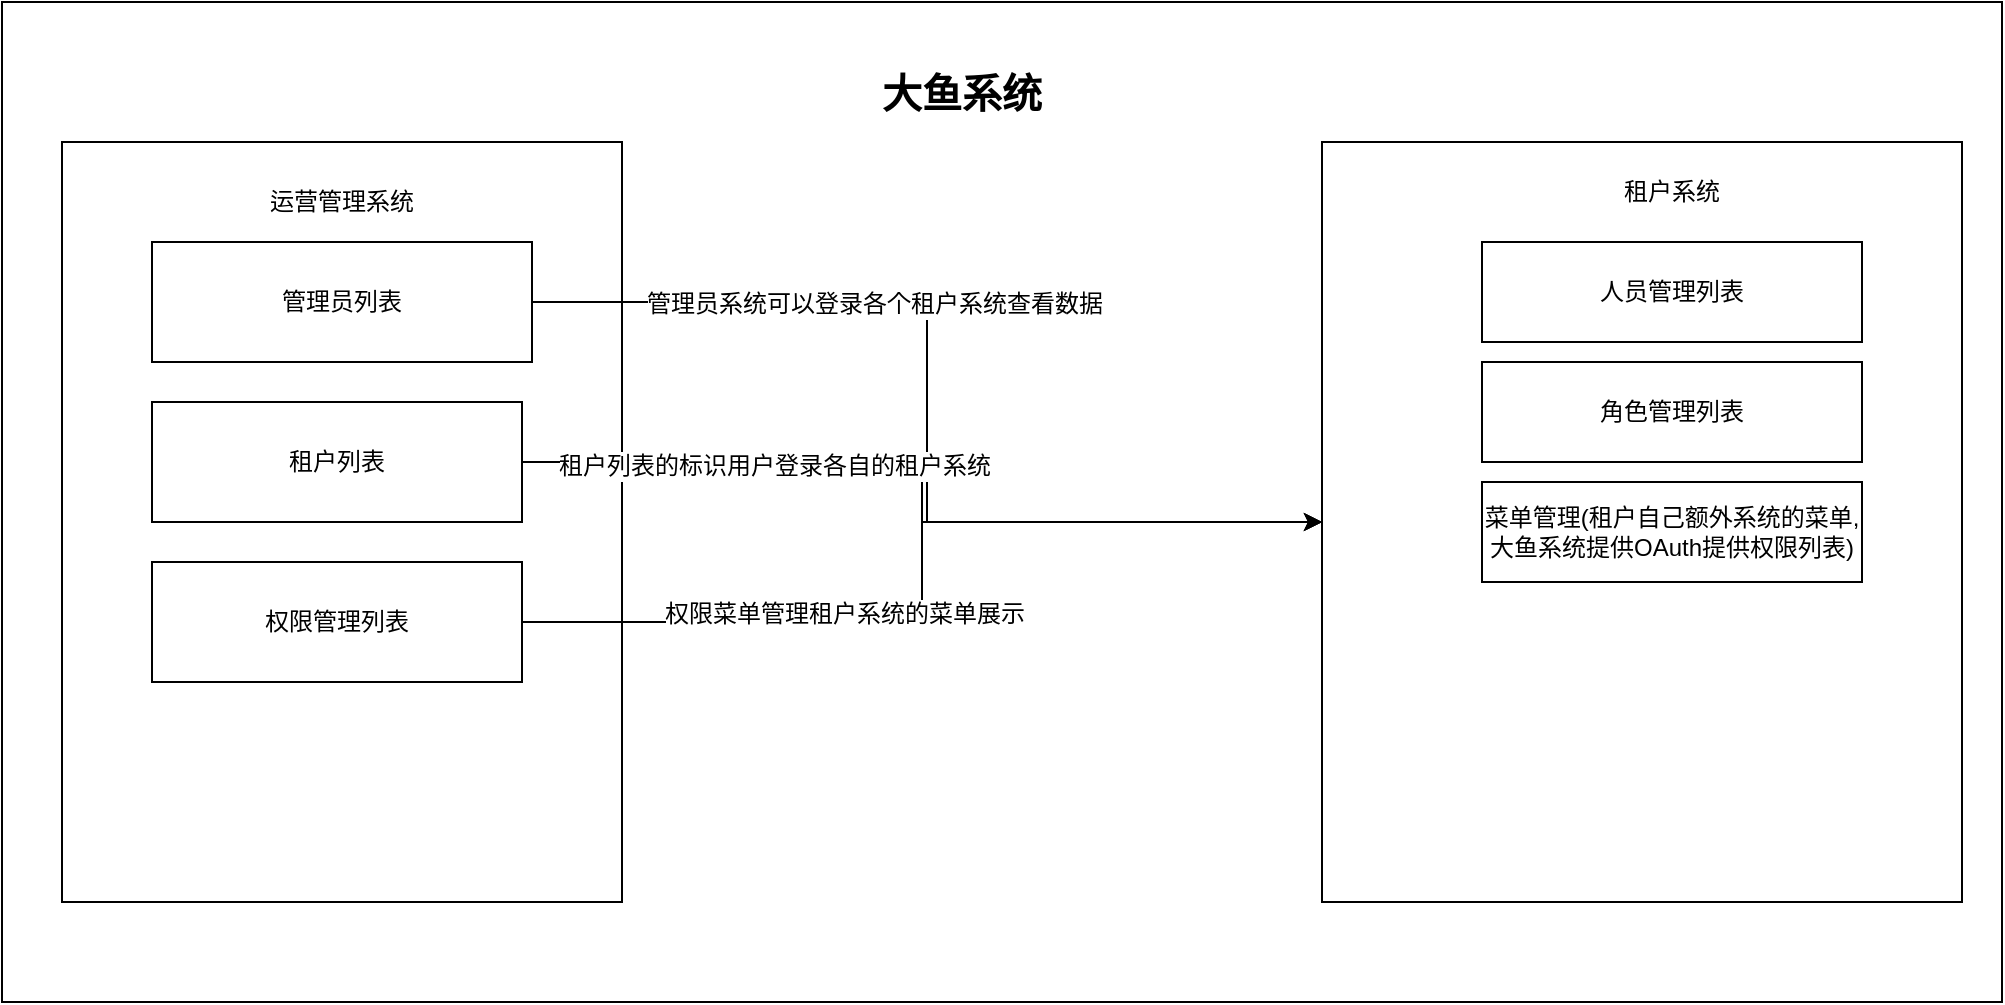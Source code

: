 <mxfile version="12.8.5" type="github">
  <diagram id="nYjnb1gJ_s1BvtdNdWJE" name="第 1 页">
    <mxGraphModel dx="1381" dy="765" grid="1" gridSize="10" guides="1" tooltips="1" connect="1" arrows="1" fold="1" page="1" pageScale="1" pageWidth="827" pageHeight="1169" math="0" shadow="0">
      <root>
        <mxCell id="0" />
        <mxCell id="1" parent="0" />
        <mxCell id="IgNf1-hUJxuoTdSNulPO-2" value="" style="rounded=0;whiteSpace=wrap;html=1;" vertex="1" parent="1">
          <mxGeometry x="200" y="110" width="1000" height="500" as="geometry" />
        </mxCell>
        <mxCell id="IgNf1-hUJxuoTdSNulPO-3" value="&lt;b&gt;&lt;font style=&quot;font-size: 20px&quot;&gt;大鱼系统&lt;/font&gt;&lt;/b&gt;" style="rounded=0;whiteSpace=wrap;html=1;strokeColor=none;" vertex="1" parent="1">
          <mxGeometry x="520" y="130" width="320" height="50" as="geometry" />
        </mxCell>
        <mxCell id="IgNf1-hUJxuoTdSNulPO-4" value="" style="rounded=0;whiteSpace=wrap;html=1;" vertex="1" parent="1">
          <mxGeometry x="230" y="180" width="280" height="380" as="geometry" />
        </mxCell>
        <mxCell id="IgNf1-hUJxuoTdSNulPO-5" value="" style="rounded=0;whiteSpace=wrap;html=1;" vertex="1" parent="1">
          <mxGeometry x="860" y="180" width="320" height="380" as="geometry" />
        </mxCell>
        <mxCell id="IgNf1-hUJxuoTdSNulPO-6" value="运营管理系统" style="rounded=0;whiteSpace=wrap;html=1;strokeColor=none;" vertex="1" parent="1">
          <mxGeometry x="295" y="190" width="150" height="40" as="geometry" />
        </mxCell>
        <mxCell id="IgNf1-hUJxuoTdSNulPO-7" value="租户系统" style="rounded=0;whiteSpace=wrap;html=1;strokeColor=none;" vertex="1" parent="1">
          <mxGeometry x="960" y="190" width="150" height="30" as="geometry" />
        </mxCell>
        <mxCell id="IgNf1-hUJxuoTdSNulPO-17" style="edgeStyle=orthogonalEdgeStyle;rounded=0;orthogonalLoop=1;jettySize=auto;html=1;exitX=1;exitY=0.5;exitDx=0;exitDy=0;entryX=0;entryY=0.5;entryDx=0;entryDy=0;" edge="1" parent="1" source="IgNf1-hUJxuoTdSNulPO-8" target="IgNf1-hUJxuoTdSNulPO-5">
          <mxGeometry relative="1" as="geometry" />
        </mxCell>
        <mxCell id="IgNf1-hUJxuoTdSNulPO-18" value="管理员系统可以登录各个租户系统查看数据" style="text;html=1;align=center;verticalAlign=middle;resizable=0;points=[];labelBackgroundColor=#ffffff;" vertex="1" connectable="0" parent="IgNf1-hUJxuoTdSNulPO-17">
          <mxGeometry x="-0.323" y="-1" relative="1" as="geometry">
            <mxPoint as="offset" />
          </mxGeometry>
        </mxCell>
        <mxCell id="IgNf1-hUJxuoTdSNulPO-8" value="管理员列表" style="rounded=0;whiteSpace=wrap;html=1;" vertex="1" parent="1">
          <mxGeometry x="275" y="230" width="190" height="60" as="geometry" />
        </mxCell>
        <mxCell id="IgNf1-hUJxuoTdSNulPO-19" style="edgeStyle=orthogonalEdgeStyle;rounded=0;orthogonalLoop=1;jettySize=auto;html=1;entryX=0;entryY=0.5;entryDx=0;entryDy=0;" edge="1" parent="1" source="IgNf1-hUJxuoTdSNulPO-9" target="IgNf1-hUJxuoTdSNulPO-5">
          <mxGeometry relative="1" as="geometry" />
        </mxCell>
        <mxCell id="IgNf1-hUJxuoTdSNulPO-20" value="租户列表的标识用户登录各自的租户系统" style="text;html=1;align=center;verticalAlign=middle;resizable=0;points=[];labelBackgroundColor=#ffffff;" vertex="1" connectable="0" parent="IgNf1-hUJxuoTdSNulPO-19">
          <mxGeometry x="-0.414" y="-2" relative="1" as="geometry">
            <mxPoint as="offset" />
          </mxGeometry>
        </mxCell>
        <mxCell id="IgNf1-hUJxuoTdSNulPO-9" value="租户列表" style="rounded=0;whiteSpace=wrap;html=1;" vertex="1" parent="1">
          <mxGeometry x="275" y="310" width="185" height="60" as="geometry" />
        </mxCell>
        <mxCell id="IgNf1-hUJxuoTdSNulPO-21" style="edgeStyle=orthogonalEdgeStyle;rounded=0;orthogonalLoop=1;jettySize=auto;html=1;entryX=0;entryY=0.5;entryDx=0;entryDy=0;" edge="1" parent="1" source="IgNf1-hUJxuoTdSNulPO-10" target="IgNf1-hUJxuoTdSNulPO-5">
          <mxGeometry relative="1" as="geometry" />
        </mxCell>
        <mxCell id="IgNf1-hUJxuoTdSNulPO-22" value="权限菜单管理租户系统的菜单展示" style="text;html=1;align=center;verticalAlign=middle;resizable=0;points=[];labelBackgroundColor=#ffffff;" vertex="1" connectable="0" parent="IgNf1-hUJxuoTdSNulPO-21">
          <mxGeometry x="-0.284" y="4" relative="1" as="geometry">
            <mxPoint as="offset" />
          </mxGeometry>
        </mxCell>
        <mxCell id="IgNf1-hUJxuoTdSNulPO-10" value="权限管理列表" style="rounded=0;whiteSpace=wrap;html=1;" vertex="1" parent="1">
          <mxGeometry x="275" y="390" width="185" height="60" as="geometry" />
        </mxCell>
        <mxCell id="IgNf1-hUJxuoTdSNulPO-12" value="人员管理列表" style="rounded=0;whiteSpace=wrap;html=1;" vertex="1" parent="1">
          <mxGeometry x="940" y="230" width="190" height="50" as="geometry" />
        </mxCell>
        <mxCell id="IgNf1-hUJxuoTdSNulPO-13" value="角色管理列表" style="rounded=0;whiteSpace=wrap;html=1;" vertex="1" parent="1">
          <mxGeometry x="940" y="290" width="190" height="50" as="geometry" />
        </mxCell>
        <mxCell id="IgNf1-hUJxuoTdSNulPO-15" value="菜单管理(租户自己额外系统的菜单,大鱼系统提供OAuth提供权限列表)" style="rounded=0;whiteSpace=wrap;html=1;" vertex="1" parent="1">
          <mxGeometry x="940" y="350" width="190" height="50" as="geometry" />
        </mxCell>
      </root>
    </mxGraphModel>
  </diagram>
</mxfile>
